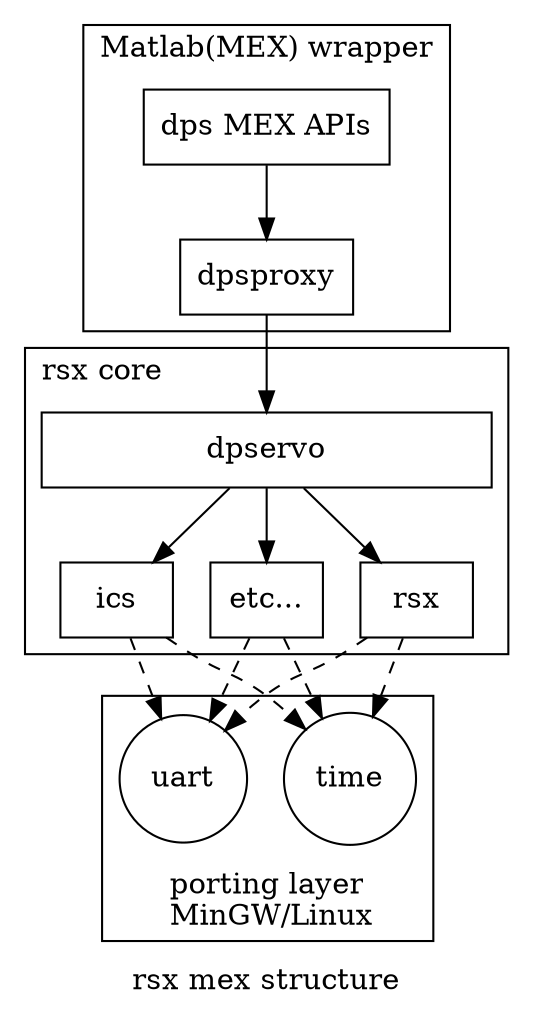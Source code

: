 
digraph rsx {
    graph [
      label = "rsx mex structure"
    ]

    subgraph cluster_4 {
      label = "Matlab(MEX) wrapper";
      labeljust = "l";

      mex [label = "dps MEX APIs", shape = box];
      dpsproxy [shape = box];

      mex -> dpsproxy
    }

    subgraph cluster_2 {
      label = "rsx core";
      labeljust = "l"
 
      dps [label = "dpservo", shape = box, width = 3.0];
      rsx [label = "rsx", shape = box];
      ics [label = "ics", shape = box];
      others [label = "etc...", shape = box];

      dps -> rsx
      dps -> ics
      dps -> others
      //rsx -> time
      //rsx -> uart
    };

    subgraph cluster_3 {
      label = "porting layer\n MinGW/Linux"
      labelloc = "b"
          
      time [shape = circle]
      uart [shape = circle]
      //time -> uart
    };

    dpsproxy -> dps

    rsx -> time [style=dashed]
    rsx -> uart [style=dashed]
    ics -> time [style=dashed]
    ics -> uart [style=dashed]
    others -> time [style=dashed]
    others -> uart [style=dashed]
    
    //a -- b -- c [color=blue];
    //b -- d [style=dotted];
}

